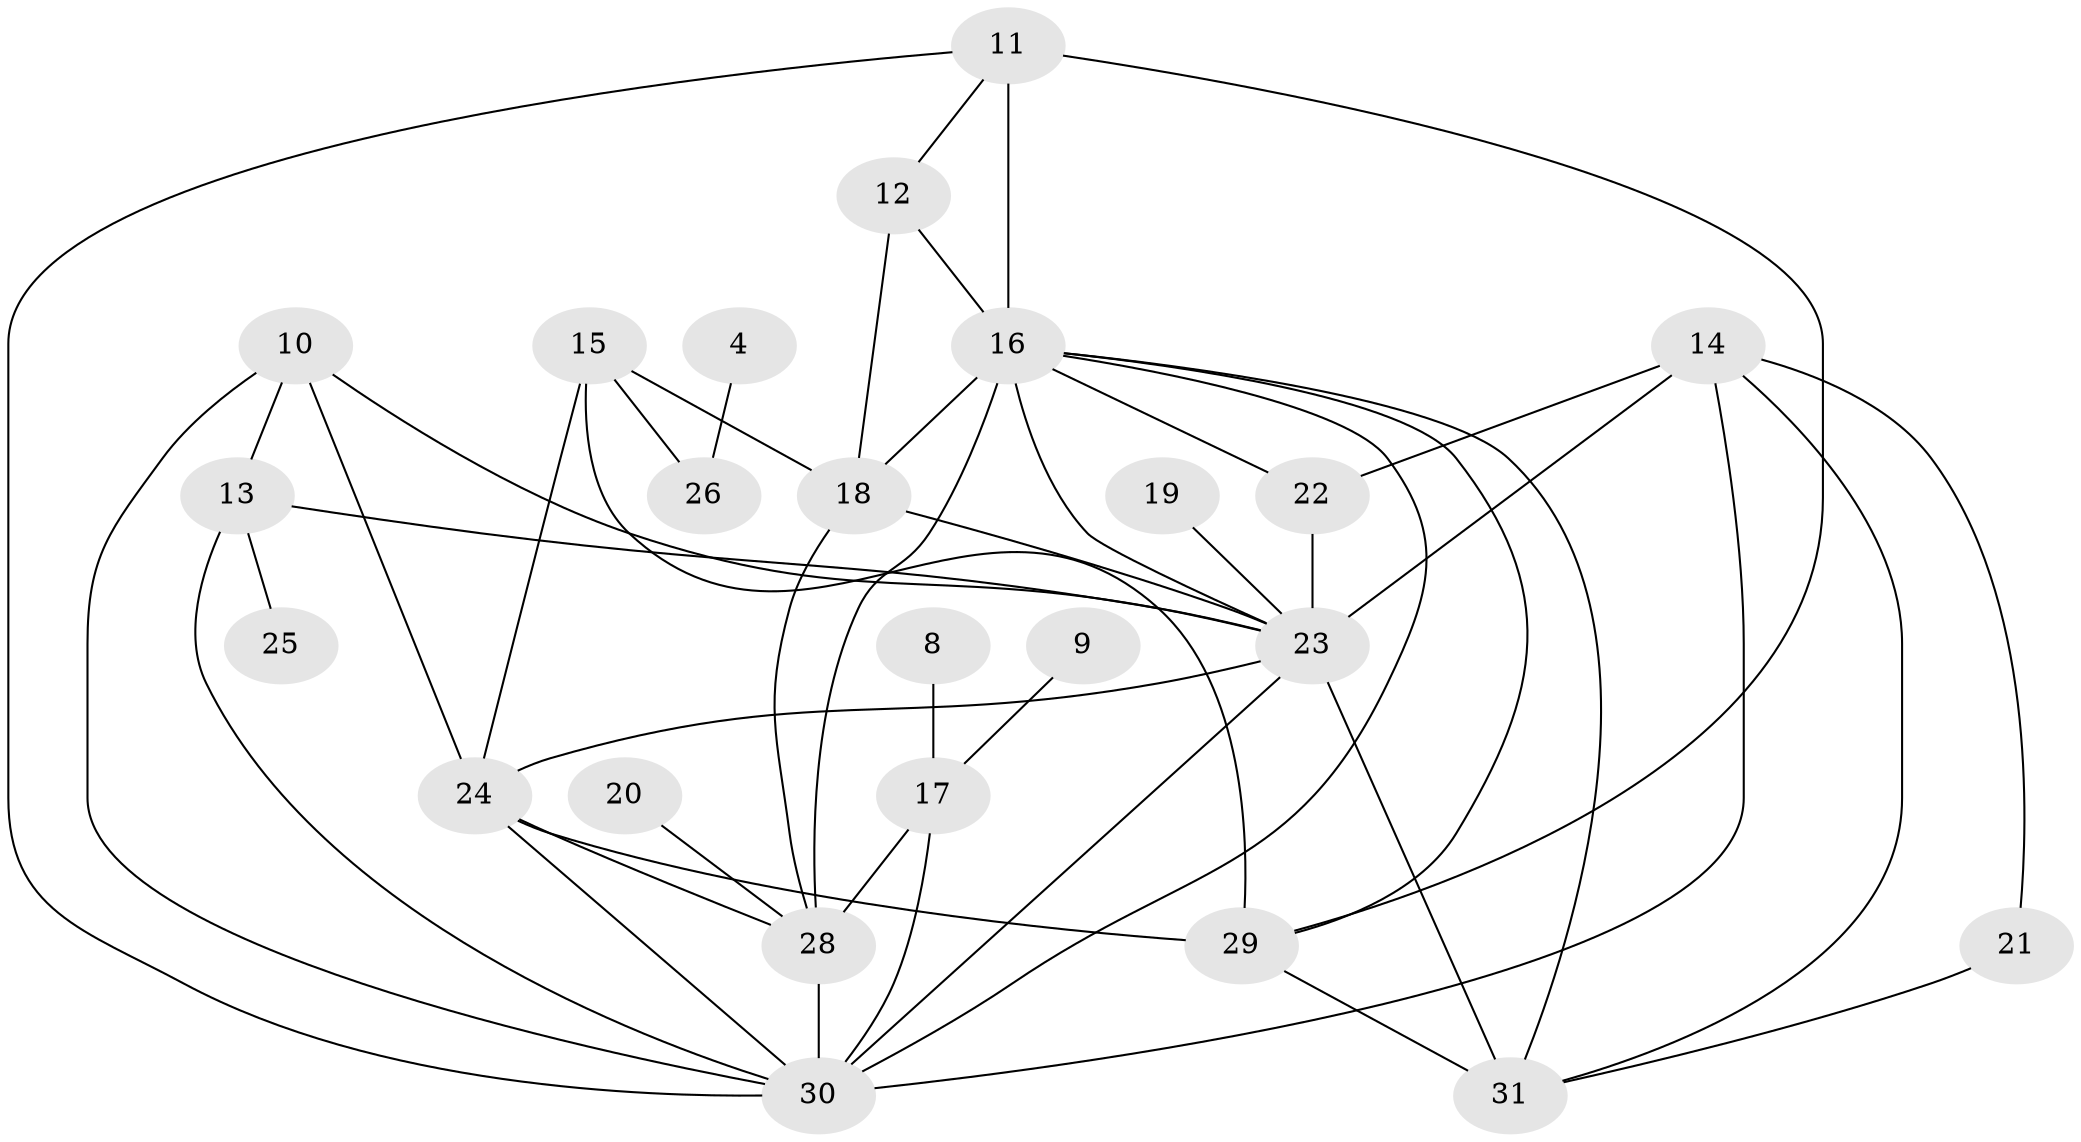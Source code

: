 // original degree distribution, {2: 0.24, 1: 0.19, 6: 0.03, 0: 0.06, 3: 0.19, 4: 0.15, 5: 0.13, 7: 0.01}
// Generated by graph-tools (version 1.1) at 2025/35/03/04/25 23:35:43]
// undirected, 24 vertices, 48 edges
graph export_dot {
  node [color=gray90,style=filled];
  4;
  8;
  9;
  10;
  11;
  12;
  13;
  14;
  15;
  16;
  17;
  18;
  19;
  20;
  21;
  22;
  23;
  24;
  25;
  26;
  28;
  29;
  30;
  31;
  4 -- 26 [weight=1.0];
  8 -- 17 [weight=1.0];
  9 -- 17 [weight=2.0];
  10 -- 13 [weight=1.0];
  10 -- 23 [weight=1.0];
  10 -- 24 [weight=1.0];
  10 -- 30 [weight=1.0];
  11 -- 12 [weight=1.0];
  11 -- 16 [weight=3.0];
  11 -- 29 [weight=1.0];
  11 -- 30 [weight=2.0];
  12 -- 16 [weight=2.0];
  12 -- 18 [weight=1.0];
  13 -- 23 [weight=1.0];
  13 -- 25 [weight=1.0];
  13 -- 30 [weight=1.0];
  14 -- 21 [weight=1.0];
  14 -- 22 [weight=1.0];
  14 -- 23 [weight=1.0];
  14 -- 30 [weight=1.0];
  14 -- 31 [weight=1.0];
  15 -- 18 [weight=1.0];
  15 -- 24 [weight=1.0];
  15 -- 26 [weight=1.0];
  15 -- 29 [weight=1.0];
  16 -- 18 [weight=1.0];
  16 -- 22 [weight=1.0];
  16 -- 23 [weight=2.0];
  16 -- 28 [weight=3.0];
  16 -- 29 [weight=1.0];
  16 -- 30 [weight=1.0];
  16 -- 31 [weight=1.0];
  17 -- 28 [weight=1.0];
  17 -- 30 [weight=2.0];
  18 -- 23 [weight=1.0];
  18 -- 28 [weight=1.0];
  19 -- 23 [weight=1.0];
  20 -- 28 [weight=1.0];
  21 -- 31 [weight=1.0];
  22 -- 23 [weight=2.0];
  23 -- 24 [weight=5.0];
  23 -- 30 [weight=2.0];
  23 -- 31 [weight=2.0];
  24 -- 28 [weight=1.0];
  24 -- 29 [weight=1.0];
  24 -- 30 [weight=2.0];
  28 -- 30 [weight=1.0];
  29 -- 31 [weight=1.0];
}
